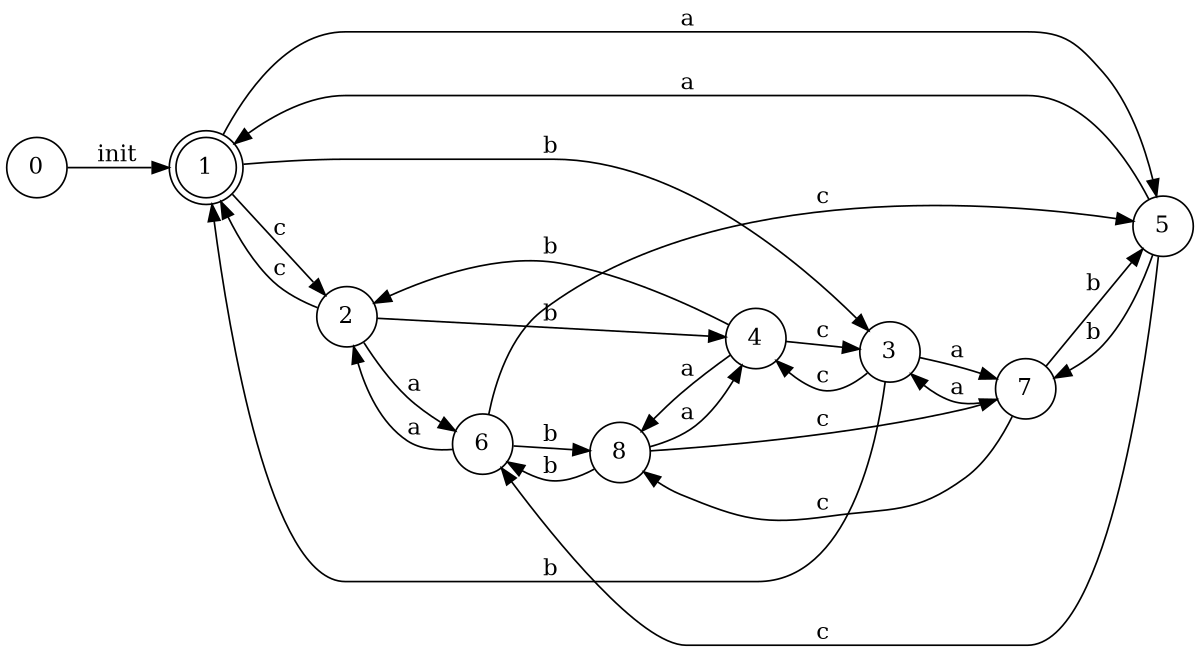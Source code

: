 digraph HW3_3_2 {
	rankdir=LR;
	size="8,5"
	node[shape=doublecircle]; 1;
	node[shape=circle];

        0->1[label="init"];
        
        1->2[label="c"];
        1->3[label="b"];
        1->5[label="a"];

        2->1[label="c"];
        2->4[label="b"];
        2->6[label="a"];

        3->4[label="c"];
        3->1[label="b"];
        3->7[label="a"];

        4->3[label="c"];
        4->2[label="b"];
        4->8[label="a"];

        5->6[label="c"];
        5->7[label="b"];
        5->1[label="a"];

        6->5[label="c"];
        6->8[label="b"];
        6->2[label="a"];

        7->8[label="c"];
        7->5[label="b"];
        7->3[label="a"];

        8->7[label="c"];
        8->6[label="b"];
        8->4[label="a"];

}